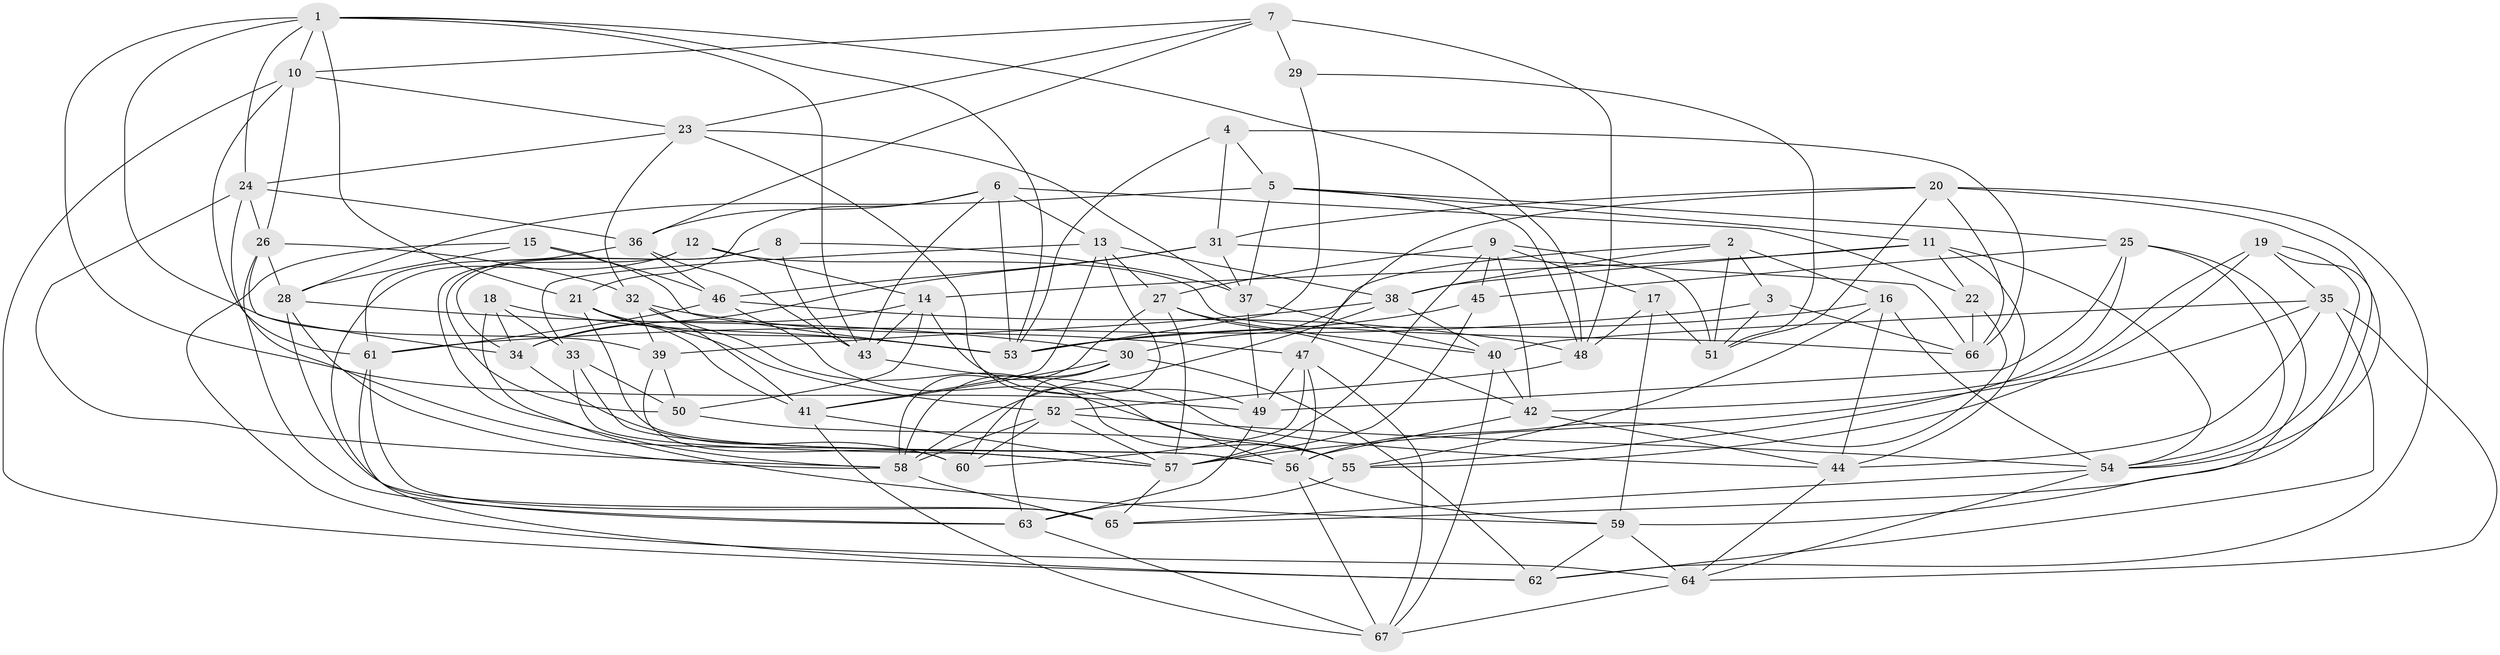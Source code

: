 // original degree distribution, {4: 1.0}
// Generated by graph-tools (version 1.1) at 2025/27/03/09/25 03:27:02]
// undirected, 67 vertices, 194 edges
graph export_dot {
graph [start="1"]
  node [color=gray90,style=filled];
  1;
  2;
  3;
  4;
  5;
  6;
  7;
  8;
  9;
  10;
  11;
  12;
  13;
  14;
  15;
  16;
  17;
  18;
  19;
  20;
  21;
  22;
  23;
  24;
  25;
  26;
  27;
  28;
  29;
  30;
  31;
  32;
  33;
  34;
  35;
  36;
  37;
  38;
  39;
  40;
  41;
  42;
  43;
  44;
  45;
  46;
  47;
  48;
  49;
  50;
  51;
  52;
  53;
  54;
  55;
  56;
  57;
  58;
  59;
  60;
  61;
  62;
  63;
  64;
  65;
  66;
  67;
  1 -- 10 [weight=1.0];
  1 -- 21 [weight=1.0];
  1 -- 24 [weight=1.0];
  1 -- 39 [weight=1.0];
  1 -- 43 [weight=1.0];
  1 -- 48 [weight=1.0];
  1 -- 49 [weight=1.0];
  1 -- 53 [weight=1.0];
  2 -- 3 [weight=1.0];
  2 -- 16 [weight=2.0];
  2 -- 30 [weight=1.0];
  2 -- 38 [weight=1.0];
  2 -- 51 [weight=1.0];
  3 -- 51 [weight=1.0];
  3 -- 61 [weight=1.0];
  3 -- 66 [weight=1.0];
  4 -- 5 [weight=1.0];
  4 -- 31 [weight=1.0];
  4 -- 53 [weight=1.0];
  4 -- 66 [weight=1.0];
  5 -- 11 [weight=1.0];
  5 -- 25 [weight=1.0];
  5 -- 28 [weight=1.0];
  5 -- 37 [weight=1.0];
  5 -- 48 [weight=1.0];
  6 -- 13 [weight=1.0];
  6 -- 21 [weight=1.0];
  6 -- 22 [weight=1.0];
  6 -- 36 [weight=1.0];
  6 -- 43 [weight=1.0];
  6 -- 53 [weight=1.0];
  7 -- 10 [weight=1.0];
  7 -- 23 [weight=1.0];
  7 -- 29 [weight=2.0];
  7 -- 36 [weight=1.0];
  7 -- 48 [weight=1.0];
  8 -- 34 [weight=1.0];
  8 -- 37 [weight=1.0];
  8 -- 43 [weight=1.0];
  8 -- 50 [weight=1.0];
  9 -- 17 [weight=1.0];
  9 -- 27 [weight=1.0];
  9 -- 42 [weight=1.0];
  9 -- 45 [weight=1.0];
  9 -- 51 [weight=1.0];
  9 -- 57 [weight=1.0];
  10 -- 23 [weight=1.0];
  10 -- 26 [weight=1.0];
  10 -- 61 [weight=1.0];
  10 -- 62 [weight=1.0];
  11 -- 14 [weight=1.0];
  11 -- 22 [weight=1.0];
  11 -- 38 [weight=1.0];
  11 -- 44 [weight=1.0];
  11 -- 54 [weight=1.0];
  12 -- 14 [weight=1.0];
  12 -- 58 [weight=1.0];
  12 -- 63 [weight=1.0];
  12 -- 66 [weight=1.0];
  13 -- 27 [weight=1.0];
  13 -- 33 [weight=1.0];
  13 -- 38 [weight=1.0];
  13 -- 41 [weight=1.0];
  13 -- 60 [weight=1.0];
  14 -- 34 [weight=1.0];
  14 -- 43 [weight=1.0];
  14 -- 49 [weight=1.0];
  14 -- 50 [weight=1.0];
  15 -- 28 [weight=1.0];
  15 -- 46 [weight=1.0];
  15 -- 53 [weight=1.0];
  15 -- 64 [weight=1.0];
  16 -- 44 [weight=1.0];
  16 -- 53 [weight=1.0];
  16 -- 54 [weight=1.0];
  16 -- 55 [weight=1.0];
  17 -- 48 [weight=1.0];
  17 -- 51 [weight=1.0];
  17 -- 59 [weight=1.0];
  18 -- 33 [weight=1.0];
  18 -- 34 [weight=1.0];
  18 -- 53 [weight=1.0];
  18 -- 59 [weight=1.0];
  19 -- 35 [weight=1.0];
  19 -- 42 [weight=1.0];
  19 -- 54 [weight=1.0];
  19 -- 55 [weight=2.0];
  19 -- 65 [weight=1.0];
  20 -- 31 [weight=1.0];
  20 -- 47 [weight=1.0];
  20 -- 51 [weight=1.0];
  20 -- 54 [weight=1.0];
  20 -- 62 [weight=1.0];
  20 -- 66 [weight=1.0];
  21 -- 41 [weight=1.0];
  21 -- 52 [weight=1.0];
  21 -- 53 [weight=1.0];
  21 -- 56 [weight=1.0];
  22 -- 56 [weight=1.0];
  22 -- 66 [weight=1.0];
  23 -- 24 [weight=1.0];
  23 -- 32 [weight=1.0];
  23 -- 37 [weight=1.0];
  23 -- 56 [weight=1.0];
  24 -- 26 [weight=1.0];
  24 -- 36 [weight=1.0];
  24 -- 57 [weight=1.0];
  24 -- 58 [weight=1.0];
  25 -- 45 [weight=1.0];
  25 -- 49 [weight=1.0];
  25 -- 54 [weight=1.0];
  25 -- 55 [weight=1.0];
  25 -- 59 [weight=1.0];
  26 -- 28 [weight=1.0];
  26 -- 32 [weight=1.0];
  26 -- 34 [weight=1.0];
  26 -- 63 [weight=1.0];
  27 -- 40 [weight=1.0];
  27 -- 42 [weight=1.0];
  27 -- 57 [weight=1.0];
  27 -- 58 [weight=1.0];
  28 -- 30 [weight=1.0];
  28 -- 58 [weight=1.0];
  28 -- 65 [weight=1.0];
  29 -- 51 [weight=1.0];
  29 -- 53 [weight=1.0];
  30 -- 41 [weight=1.0];
  30 -- 58 [weight=1.0];
  30 -- 62 [weight=1.0];
  30 -- 63 [weight=1.0];
  31 -- 34 [weight=1.0];
  31 -- 37 [weight=1.0];
  31 -- 46 [weight=1.0];
  31 -- 66 [weight=1.0];
  32 -- 39 [weight=1.0];
  32 -- 41 [weight=1.0];
  32 -- 47 [weight=1.0];
  32 -- 55 [weight=1.0];
  33 -- 50 [weight=2.0];
  33 -- 56 [weight=1.0];
  33 -- 57 [weight=1.0];
  34 -- 60 [weight=1.0];
  35 -- 40 [weight=1.0];
  35 -- 44 [weight=1.0];
  35 -- 57 [weight=1.0];
  35 -- 62 [weight=1.0];
  35 -- 64 [weight=1.0];
  36 -- 43 [weight=1.0];
  36 -- 46 [weight=1.0];
  36 -- 61 [weight=1.0];
  37 -- 40 [weight=1.0];
  37 -- 49 [weight=1.0];
  38 -- 39 [weight=1.0];
  38 -- 40 [weight=1.0];
  38 -- 58 [weight=1.0];
  39 -- 50 [weight=1.0];
  39 -- 60 [weight=2.0];
  40 -- 42 [weight=1.0];
  40 -- 67 [weight=1.0];
  41 -- 57 [weight=1.0];
  41 -- 67 [weight=1.0];
  42 -- 44 [weight=1.0];
  42 -- 56 [weight=1.0];
  43 -- 44 [weight=1.0];
  44 -- 64 [weight=1.0];
  45 -- 53 [weight=2.0];
  45 -- 57 [weight=2.0];
  46 -- 48 [weight=1.0];
  46 -- 55 [weight=1.0];
  46 -- 61 [weight=1.0];
  47 -- 49 [weight=1.0];
  47 -- 56 [weight=1.0];
  47 -- 60 [weight=1.0];
  47 -- 67 [weight=1.0];
  48 -- 52 [weight=1.0];
  49 -- 63 [weight=1.0];
  50 -- 55 [weight=1.0];
  52 -- 54 [weight=1.0];
  52 -- 57 [weight=1.0];
  52 -- 58 [weight=1.0];
  52 -- 60 [weight=1.0];
  54 -- 64 [weight=1.0];
  54 -- 65 [weight=1.0];
  55 -- 63 [weight=1.0];
  56 -- 59 [weight=1.0];
  56 -- 67 [weight=1.0];
  57 -- 65 [weight=1.0];
  58 -- 65 [weight=1.0];
  59 -- 62 [weight=1.0];
  59 -- 64 [weight=1.0];
  61 -- 62 [weight=1.0];
  61 -- 65 [weight=1.0];
  63 -- 67 [weight=1.0];
  64 -- 67 [weight=1.0];
}

